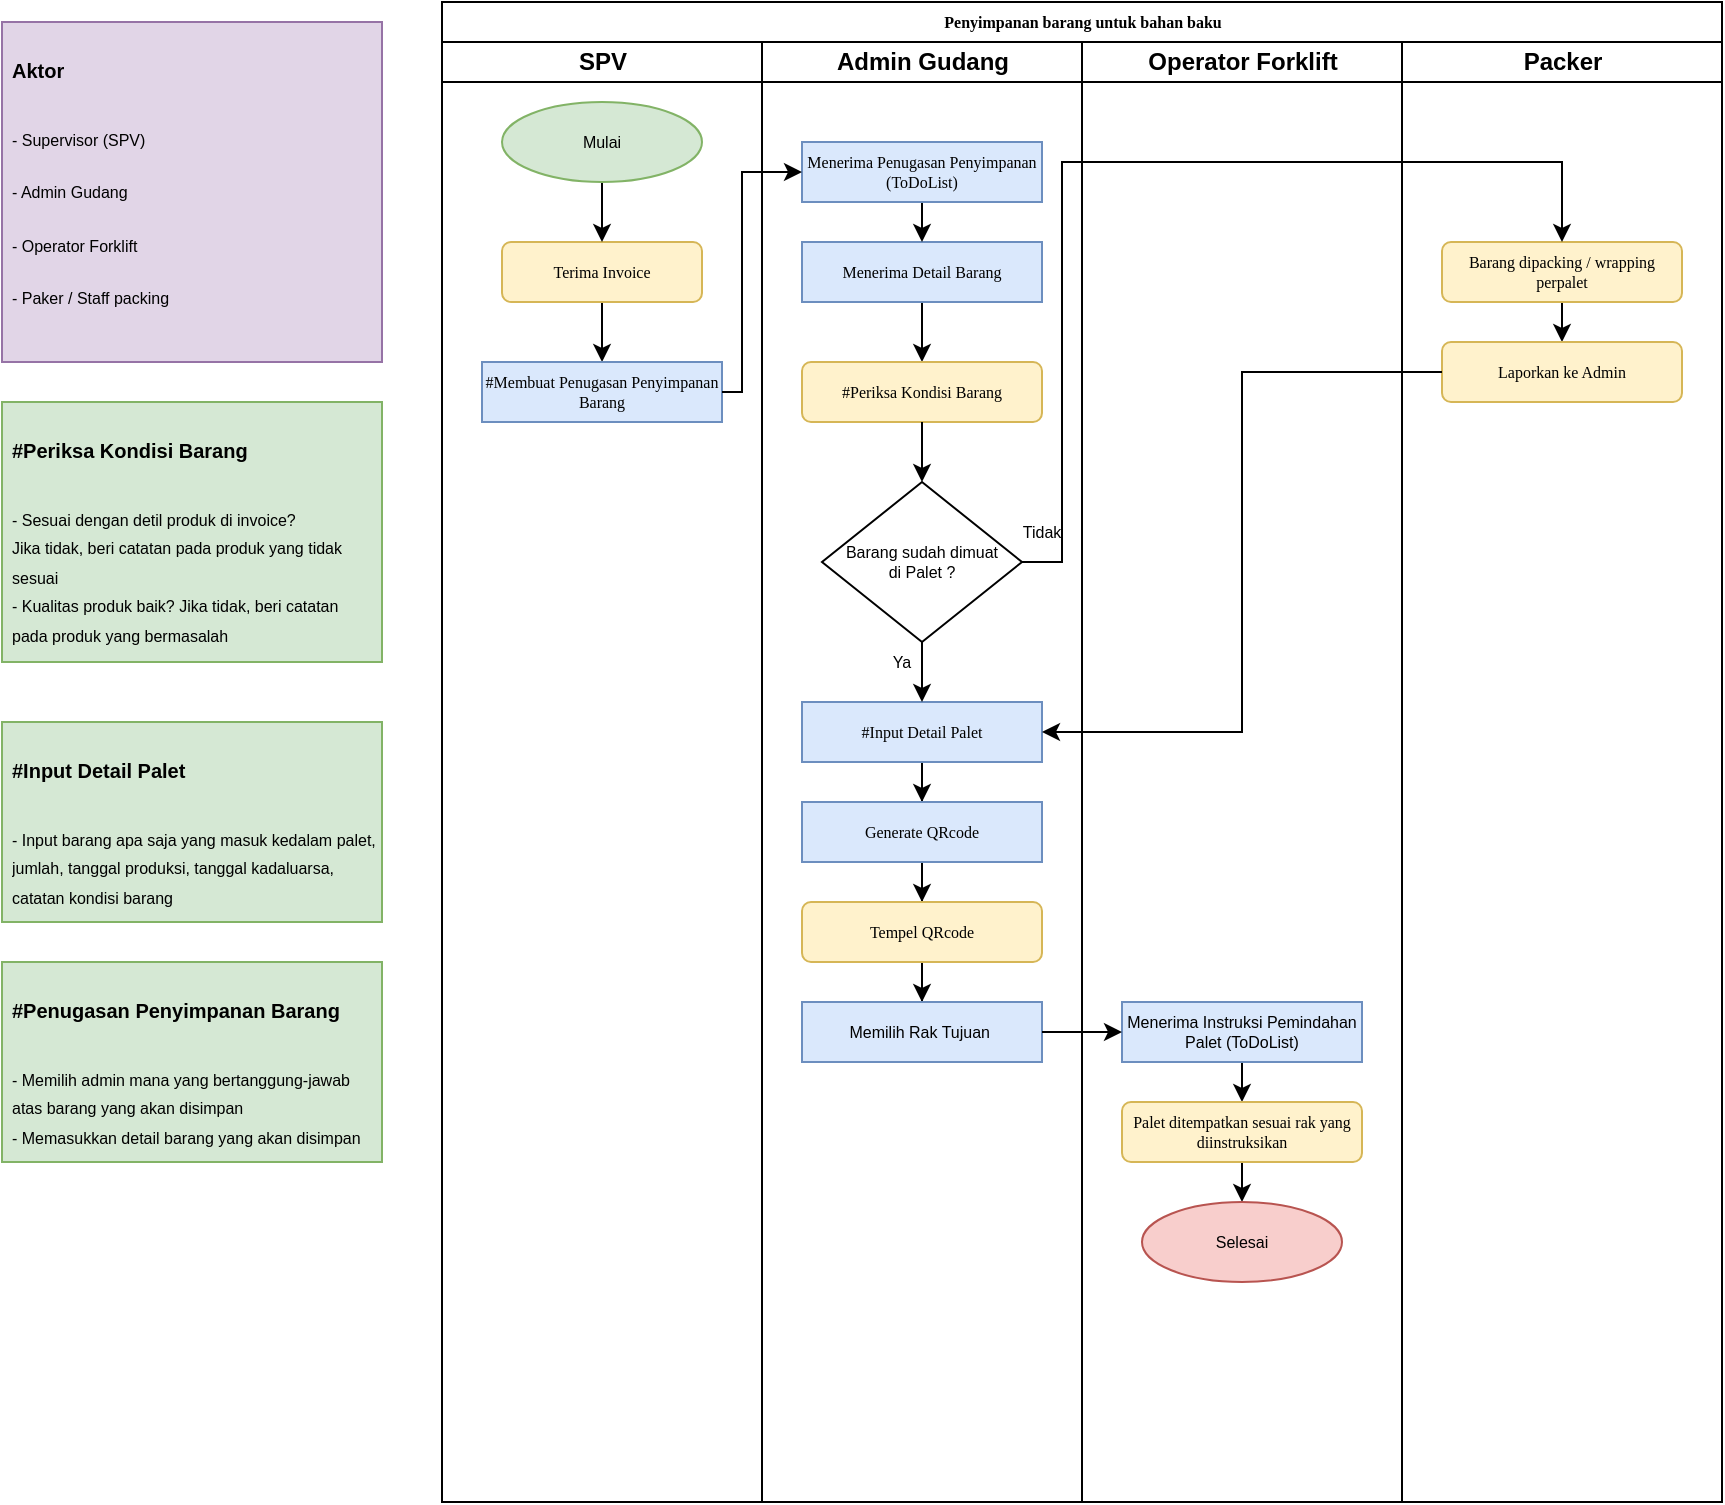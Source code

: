 <mxfile version="20.5.2" type="device"><diagram name="Page-1" id="74e2e168-ea6b-b213-b513-2b3c1d86103e"><mxGraphModel dx="1594" dy="261" grid="1" gridSize="10" guides="1" tooltips="1" connect="1" arrows="1" fold="1" page="1" pageScale="1" pageWidth="1100" pageHeight="850" background="none" math="0" shadow="0"><root><mxCell id="0"/><mxCell id="1" parent="0"/><mxCell id="77e6c97f196da883-1" value="Penyimpanan barang untuk bahan baku" style="swimlane;html=1;childLayout=stackLayout;startSize=20;rounded=0;shadow=0;labelBackgroundColor=none;strokeWidth=1;fontFamily=Verdana;fontSize=8;align=center;" parent="1" vertex="1"><mxGeometry x="70" y="40" width="640" height="750" as="geometry"/></mxCell><mxCell id="77e6c97f196da883-2" value="SPV" style="swimlane;html=1;startSize=20;" parent="77e6c97f196da883-1" vertex="1"><mxGeometry y="20" width="160" height="730" as="geometry"/></mxCell><mxCell id="VZ8rtXUrh0durTjefJti-2" value="" style="edgeStyle=orthogonalEdgeStyle;rounded=0;orthogonalLoop=1;jettySize=auto;html=1;" parent="77e6c97f196da883-2" source="77e6c97f196da883-8" edge="1"><mxGeometry relative="1" as="geometry"><mxPoint x="80.029" y="160" as="targetPoint"/></mxGeometry></mxCell><mxCell id="77e6c97f196da883-8" value="Terima Invoice" style="rounded=1;whiteSpace=wrap;html=1;shadow=0;labelBackgroundColor=none;strokeWidth=1;fontFamily=Verdana;fontSize=8;align=center;fillColor=#fff2cc;strokeColor=#d6b656;" parent="77e6c97f196da883-2" vertex="1"><mxGeometry x="30" y="100" width="100" height="30" as="geometry"/></mxCell><mxCell id="VZ8rtXUrh0durTjefJti-14" value="" style="edgeStyle=orthogonalEdgeStyle;rounded=0;orthogonalLoop=1;jettySize=auto;html=1;fontSize=8;" parent="77e6c97f196da883-2" source="VZ8rtXUrh0durTjefJti-13" edge="1"><mxGeometry relative="1" as="geometry"><mxPoint x="80" y="100" as="targetPoint"/></mxGeometry></mxCell><mxCell id="VZ8rtXUrh0durTjefJti-13" value="Mulai" style="ellipse;whiteSpace=wrap;html=1;fontSize=8;fillColor=#d5e8d4;strokeColor=#82b366;" parent="77e6c97f196da883-2" vertex="1"><mxGeometry x="30" y="30" width="100" height="40" as="geometry"/></mxCell><mxCell id="VZ8rtXUrh0durTjefJti-15" value="&lt;font face=&quot;Verdana&quot;&gt;#Membuat Penugasan Penyimpanan Barang&lt;/font&gt;" style="rounded=0;whiteSpace=wrap;html=1;fontSize=8;fillColor=#dae8fc;strokeColor=#6c8ebf;" parent="77e6c97f196da883-2" vertex="1"><mxGeometry x="20" y="160" width="120" height="30" as="geometry"/></mxCell><mxCell id="77e6c97f196da883-3" value="Admin Gudang" style="swimlane;html=1;startSize=20;" parent="77e6c97f196da883-1" vertex="1"><mxGeometry x="160" y="20" width="160" height="730" as="geometry"/></mxCell><mxCell id="VZ8rtXUrh0durTjefJti-7" value="" style="edgeStyle=orthogonalEdgeStyle;rounded=0;orthogonalLoop=1;jettySize=auto;html=1;exitX=0.5;exitY=1;exitDx=0;exitDy=0;" parent="77e6c97f196da883-3" source="VZ8rtXUrh0durTjefJti-20" edge="1"><mxGeometry relative="1" as="geometry"><mxPoint x="80.029" y="135" as="sourcePoint"/><mxPoint x="80" y="160" as="targetPoint"/></mxGeometry></mxCell><mxCell id="VZ8rtXUrh0durTjefJti-8" value="#Periksa Kondisi Barang" style="whiteSpace=wrap;html=1;fontSize=8;fontFamily=Verdana;rounded=1;shadow=0;labelBackgroundColor=none;strokeWidth=1;fillColor=#fff2cc;strokeColor=#d6b656;" parent="77e6c97f196da883-3" vertex="1"><mxGeometry x="20" y="160" width="120" height="30" as="geometry"/></mxCell><mxCell id="VZ8rtXUrh0durTjefJti-12" value="Barang sudah dimuat &lt;br&gt;di Palet ?" style="rhombus;whiteSpace=wrap;html=1;fontSize=8;" parent="77e6c97f196da883-3" vertex="1"><mxGeometry x="30" y="220" width="100" height="80" as="geometry"/></mxCell><mxCell id="VZ8rtXUrh0durTjefJti-19" value="Ya" style="text;html=1;strokeColor=none;fillColor=none;align=center;verticalAlign=middle;whiteSpace=wrap;rounded=0;fontSize=8;" parent="77e6c97f196da883-3" vertex="1"><mxGeometry x="40" y="300" width="60" height="20" as="geometry"/></mxCell><mxCell id="VZ8rtXUrh0durTjefJti-20" value="&lt;span style=&quot;font-family: Verdana;&quot;&gt;Menerima Detail Barang&lt;/span&gt;" style="rounded=0;whiteSpace=wrap;html=1;fontSize=8;fillColor=#dae8fc;strokeColor=#6c8ebf;" parent="77e6c97f196da883-3" vertex="1"><mxGeometry x="20" y="100" width="120" height="30" as="geometry"/></mxCell><mxCell id="VZ8rtXUrh0durTjefJti-31" value="" style="edgeStyle=orthogonalEdgeStyle;rounded=0;orthogonalLoop=1;jettySize=auto;html=1;fontSize=8;" parent="77e6c97f196da883-3" source="VZ8rtXUrh0durTjefJti-24" target="VZ8rtXUrh0durTjefJti-26" edge="1"><mxGeometry relative="1" as="geometry"/></mxCell><mxCell id="VZ8rtXUrh0durTjefJti-24" value="&lt;font face=&quot;Verdana&quot;&gt;#Input Detail Palet&lt;/font&gt;" style="rounded=0;whiteSpace=wrap;html=1;fontSize=8;fillColor=#dae8fc;strokeColor=#6c8ebf;" parent="77e6c97f196da883-3" vertex="1"><mxGeometry x="20" y="330" width="120" height="30" as="geometry"/></mxCell><mxCell id="VZ8rtXUrh0durTjefJti-32" value="" style="edgeStyle=orthogonalEdgeStyle;rounded=0;orthogonalLoop=1;jettySize=auto;html=1;fontSize=8;" parent="77e6c97f196da883-3" source="VZ8rtXUrh0durTjefJti-26" target="VZ8rtXUrh0durTjefJti-29" edge="1"><mxGeometry relative="1" as="geometry"/></mxCell><mxCell id="VZ8rtXUrh0durTjefJti-26" value="&lt;font face=&quot;Verdana&quot;&gt;Generate QRcode&lt;/font&gt;" style="rounded=0;whiteSpace=wrap;html=1;fontSize=8;fillColor=#dae8fc;strokeColor=#6c8ebf;" parent="77e6c97f196da883-3" vertex="1"><mxGeometry x="20" y="380" width="120" height="30" as="geometry"/></mxCell><mxCell id="VZ8rtXUrh0durTjefJti-33" value="" style="edgeStyle=orthogonalEdgeStyle;rounded=0;orthogonalLoop=1;jettySize=auto;html=1;fontSize=8;" parent="77e6c97f196da883-3" source="VZ8rtXUrh0durTjefJti-29" target="VZ8rtXUrh0durTjefJti-30" edge="1"><mxGeometry relative="1" as="geometry"/></mxCell><mxCell id="VZ8rtXUrh0durTjefJti-29" value="Tempel QRcode" style="whiteSpace=wrap;html=1;fontSize=8;fontFamily=Verdana;rounded=1;shadow=0;labelBackgroundColor=none;strokeWidth=1;fillColor=#fff2cc;strokeColor=#d6b656;" parent="77e6c97f196da883-3" vertex="1"><mxGeometry x="20" y="430" width="120" height="30" as="geometry"/></mxCell><mxCell id="VZ8rtXUrh0durTjefJti-30" value="&lt;span style=&quot;text-align: left;&quot;&gt;Memilih Rak Tujuan&amp;nbsp;&lt;/span&gt;" style="rounded=0;whiteSpace=wrap;html=1;fontSize=8;fillColor=#dae8fc;strokeColor=#6c8ebf;" parent="77e6c97f196da883-3" vertex="1"><mxGeometry x="20" y="480" width="120" height="30" as="geometry"/></mxCell><mxCell id="VZ8rtXUrh0durTjefJti-36" value="Tidak" style="text;html=1;strokeColor=none;fillColor=none;align=center;verticalAlign=middle;whiteSpace=wrap;rounded=0;fontSize=8;" parent="77e6c97f196da883-3" vertex="1"><mxGeometry x="130" y="240" width="20" height="10" as="geometry"/></mxCell><mxCell id="rDmNj395jekyo0qBI7lC-5" style="edgeStyle=orthogonalEdgeStyle;rounded=0;orthogonalLoop=1;jettySize=auto;html=1;exitX=0.5;exitY=1;exitDx=0;exitDy=0;entryX=0.5;entryY=0;entryDx=0;entryDy=0;fontSize=10;" edge="1" parent="77e6c97f196da883-3" source="rDmNj395jekyo0qBI7lC-4" target="VZ8rtXUrh0durTjefJti-20"><mxGeometry relative="1" as="geometry"/></mxCell><mxCell id="rDmNj395jekyo0qBI7lC-4" value="&lt;span style=&quot;font-family: Verdana;&quot;&gt;Menerima Penugasan Penyimpanan&lt;/span&gt;&lt;br style=&quot;font-family: Verdana;&quot;&gt;&lt;span style=&quot;font-family: Verdana;&quot;&gt;(ToDoList)&lt;/span&gt;" style="rounded=0;whiteSpace=wrap;html=1;fontSize=8;fillColor=#dae8fc;strokeColor=#6c8ebf;" vertex="1" parent="77e6c97f196da883-3"><mxGeometry x="20" y="50" width="120" height="30" as="geometry"/></mxCell><mxCell id="77e6c97f196da883-4" value="Operator Forklift" style="swimlane;html=1;startSize=20;" parent="77e6c97f196da883-1" vertex="1"><mxGeometry x="320" y="20" width="160" height="730" as="geometry"/></mxCell><mxCell id="VZ8rtXUrh0durTjefJti-47" style="edgeStyle=orthogonalEdgeStyle;rounded=0;orthogonalLoop=1;jettySize=auto;html=1;exitX=0.5;exitY=1;exitDx=0;exitDy=0;entryX=0.5;entryY=0;entryDx=0;entryDy=0;fontSize=8;" parent="77e6c97f196da883-4" source="VZ8rtXUrh0durTjefJti-44" target="VZ8rtXUrh0durTjefJti-46" edge="1"><mxGeometry relative="1" as="geometry"/></mxCell><mxCell id="VZ8rtXUrh0durTjefJti-44" value="&lt;span style=&quot;text-align: left;&quot;&gt;Menerima Instruksi Pemindahan Palet (ToDoList)&lt;/span&gt;" style="rounded=0;whiteSpace=wrap;html=1;fontSize=8;fillColor=#dae8fc;strokeColor=#6c8ebf;" parent="77e6c97f196da883-4" vertex="1"><mxGeometry x="20" y="480" width="120" height="30" as="geometry"/></mxCell><mxCell id="VZ8rtXUrh0durTjefJti-50" style="edgeStyle=orthogonalEdgeStyle;rounded=0;orthogonalLoop=1;jettySize=auto;html=1;exitX=0.5;exitY=1;exitDx=0;exitDy=0;entryX=0.5;entryY=0;entryDx=0;entryDy=0;fontSize=8;" parent="77e6c97f196da883-4" source="VZ8rtXUrh0durTjefJti-46" target="VZ8rtXUrh0durTjefJti-49" edge="1"><mxGeometry relative="1" as="geometry"/></mxCell><mxCell id="VZ8rtXUrh0durTjefJti-46" value="Palet ditempatkan sesuai rak yang diinstruksikan" style="whiteSpace=wrap;html=1;fontSize=8;fontFamily=Verdana;rounded=1;shadow=0;labelBackgroundColor=none;strokeWidth=1;fillColor=#fff2cc;strokeColor=#d6b656;" parent="77e6c97f196da883-4" vertex="1"><mxGeometry x="20" y="530" width="120" height="30" as="geometry"/></mxCell><mxCell id="VZ8rtXUrh0durTjefJti-49" value="Selesai" style="ellipse;whiteSpace=wrap;html=1;fontSize=8;fillColor=#f8cecc;strokeColor=#b85450;" parent="77e6c97f196da883-4" vertex="1"><mxGeometry x="30" y="580" width="100" height="40" as="geometry"/></mxCell><mxCell id="77e6c97f196da883-5" value="Packer" style="swimlane;html=1;startSize=20;" parent="77e6c97f196da883-1" vertex="1"><mxGeometry x="480" y="20" width="160" height="730" as="geometry"/></mxCell><mxCell id="77e6c97f196da883-34" style="edgeStyle=orthogonalEdgeStyle;rounded=1;html=1;labelBackgroundColor=none;startArrow=none;startFill=0;startSize=5;endArrow=classicThin;endFill=1;endSize=5;jettySize=auto;orthogonalLoop=1;strokeColor=#000000;strokeWidth=1;fontFamily=Verdana;fontSize=8;fontColor=#000000;" parent="77e6c97f196da883-5" edge="1"><mxGeometry relative="1" as="geometry"><mxPoint x="80" y="300" as="sourcePoint"/></mxGeometry></mxCell><mxCell id="VZ8rtXUrh0durTjefJti-43" style="edgeStyle=orthogonalEdgeStyle;rounded=0;orthogonalLoop=1;jettySize=auto;html=1;exitX=0.5;exitY=1;exitDx=0;exitDy=0;entryX=0.5;entryY=0;entryDx=0;entryDy=0;fontSize=8;" parent="77e6c97f196da883-5" source="VZ8rtXUrh0durTjefJti-23" target="VZ8rtXUrh0durTjefJti-40" edge="1"><mxGeometry relative="1" as="geometry"/></mxCell><mxCell id="VZ8rtXUrh0durTjefJti-23" value="Barang dipacking / wrapping perpalet" style="whiteSpace=wrap;html=1;fontSize=8;fontFamily=Verdana;rounded=1;shadow=0;labelBackgroundColor=none;strokeWidth=1;fillColor=#fff2cc;strokeColor=#d6b656;" parent="77e6c97f196da883-5" vertex="1"><mxGeometry x="20" y="100" width="120" height="30" as="geometry"/></mxCell><mxCell id="VZ8rtXUrh0durTjefJti-40" value="Laporkan ke Admin" style="whiteSpace=wrap;html=1;fontSize=8;fontFamily=Verdana;rounded=1;shadow=0;labelBackgroundColor=none;strokeWidth=1;fillColor=#fff2cc;strokeColor=#d6b656;" parent="77e6c97f196da883-5" vertex="1"><mxGeometry x="20" y="150" width="120" height="30" as="geometry"/></mxCell><mxCell id="VZ8rtXUrh0durTjefJti-16" value="" style="endArrow=classic;html=1;rounded=0;fontSize=8;exitX=1;exitY=0.5;exitDx=0;exitDy=0;entryX=0;entryY=0.5;entryDx=0;entryDy=0;" parent="77e6c97f196da883-1" source="VZ8rtXUrh0durTjefJti-15" target="rDmNj395jekyo0qBI7lC-4" edge="1"><mxGeometry width="50" height="50" relative="1" as="geometry"><mxPoint x="210" y="200" as="sourcePoint"/><mxPoint x="180" y="137.5" as="targetPoint"/><Array as="points"><mxPoint x="150" y="195"/><mxPoint x="150" y="85"/></Array></mxGeometry></mxCell><mxCell id="VZ8rtXUrh0durTjefJti-18" value="" style="edgeStyle=orthogonalEdgeStyle;rounded=0;orthogonalLoop=1;jettySize=auto;html=1;fontSize=8;" parent="77e6c97f196da883-1" source="VZ8rtXUrh0durTjefJti-12" edge="1"><mxGeometry relative="1" as="geometry"><mxPoint x="240" y="350" as="targetPoint"/></mxGeometry></mxCell><mxCell id="VZ8rtXUrh0durTjefJti-35" value="" style="endArrow=classic;html=1;rounded=0;fontSize=8;exitX=1;exitY=0.5;exitDx=0;exitDy=0;entryX=0.5;entryY=0;entryDx=0;entryDy=0;" parent="77e6c97f196da883-1" source="VZ8rtXUrh0durTjefJti-12" target="VZ8rtXUrh0durTjefJti-23" edge="1"><mxGeometry width="50" height="50" relative="1" as="geometry"><mxPoint x="450" y="230" as="sourcePoint"/><mxPoint x="560" y="80" as="targetPoint"/><Array as="points"><mxPoint x="310" y="280"/><mxPoint x="310" y="80"/><mxPoint x="560" y="80"/></Array></mxGeometry></mxCell><mxCell id="VZ8rtXUrh0durTjefJti-42" style="edgeStyle=orthogonalEdgeStyle;rounded=0;orthogonalLoop=1;jettySize=auto;html=1;exitX=0;exitY=0.5;exitDx=0;exitDy=0;fontSize=8;entryX=1;entryY=0.5;entryDx=0;entryDy=0;" parent="77e6c97f196da883-1" source="VZ8rtXUrh0durTjefJti-40" target="VZ8rtXUrh0durTjefJti-24" edge="1"><mxGeometry relative="1" as="geometry"><mxPoint x="340.029" y="345" as="targetPoint"/></mxGeometry></mxCell><mxCell id="VZ8rtXUrh0durTjefJti-45" style="edgeStyle=orthogonalEdgeStyle;rounded=0;orthogonalLoop=1;jettySize=auto;html=1;exitX=1;exitY=0.5;exitDx=0;exitDy=0;entryX=0;entryY=0.5;entryDx=0;entryDy=0;fontSize=8;" parent="77e6c97f196da883-1" source="VZ8rtXUrh0durTjefJti-30" target="VZ8rtXUrh0durTjefJti-44" edge="1"><mxGeometry relative="1" as="geometry"/></mxCell><mxCell id="VZ8rtXUrh0durTjefJti-9" value="&lt;h1&gt;&lt;font style=&quot;font-size: 10px;&quot;&gt;#Periksa Kondisi Barang&lt;/font&gt;&lt;/h1&gt;&lt;div&gt;&lt;font style=&quot;font-size: 8px;&quot;&gt;- Sesuai dengan detil produk di invoice?&lt;/font&gt;&lt;/div&gt;&lt;span style=&quot;font-size: 8px;&quot;&gt;Jika tidak, beri catatan pada produk yang tidak sesuai&lt;/span&gt;&lt;div&gt;&lt;font style=&quot;font-size: 8px;&quot;&gt;- Kualitas produk baik? Jika tidak, beri catatan pada produk yang bermasalah&lt;/font&gt;&lt;/div&gt;" style="text;html=1;strokeColor=#82b366;fillColor=#d5e8d4;spacing=5;spacingTop=-20;whiteSpace=wrap;overflow=hidden;rounded=0;" parent="1" vertex="1"><mxGeometry x="-150" y="240" width="190" height="130" as="geometry"/></mxCell><mxCell id="VZ8rtXUrh0durTjefJti-11" value="" style="edgeStyle=orthogonalEdgeStyle;rounded=0;orthogonalLoop=1;jettySize=auto;html=1;fontSize=8;" parent="1" source="VZ8rtXUrh0durTjefJti-8" edge="1"><mxGeometry relative="1" as="geometry"><mxPoint x="310" y="280" as="targetPoint"/></mxGeometry></mxCell><mxCell id="VZ8rtXUrh0durTjefJti-22" value="&lt;h1&gt;&lt;font style=&quot;font-size: 10px;&quot;&gt;#Input Detail Palet&lt;/font&gt;&lt;/h1&gt;&lt;div&gt;&lt;font style=&quot;font-size: 8px;&quot;&gt;- Input barang apa saja yang masuk kedalam palet, jumlah, tanggal produksi, tanggal kadaluarsa, catatan kondisi barang&lt;br&gt;&lt;/font&gt;&lt;/div&gt;" style="text;html=1;strokeColor=#82b366;fillColor=#d5e8d4;spacing=5;spacingTop=-20;whiteSpace=wrap;overflow=hidden;rounded=0;" parent="1" vertex="1"><mxGeometry x="-150" y="400" width="190" height="100" as="geometry"/></mxCell><mxCell id="rDmNj395jekyo0qBI7lC-1" value="&lt;h1&gt;&lt;font style=&quot;font-size: 10px;&quot;&gt;Aktor&lt;/font&gt;&lt;/h1&gt;&lt;p&gt;&lt;font style=&quot;font-size: 8px;&quot;&gt;- Supervisor (SPV)&lt;/font&gt;&lt;/p&gt;&lt;p&gt;&lt;font style=&quot;font-size: 8px;&quot;&gt;- Admin Gudang&lt;/font&gt;&lt;/p&gt;&lt;p&gt;&lt;font style=&quot;font-size: 8px;&quot;&gt;- Operator Forklift&lt;/font&gt;&lt;/p&gt;&lt;p&gt;&lt;font style=&quot;font-size: 8px;&quot;&gt;- Paker / Staff packing&lt;/font&gt;&lt;/p&gt;" style="text;html=1;strokeColor=#9673a6;fillColor=#e1d5e7;spacing=5;spacingTop=-20;whiteSpace=wrap;overflow=hidden;rounded=0;" vertex="1" parent="1"><mxGeometry x="-150" y="50" width="190" height="170" as="geometry"/></mxCell><mxCell id="rDmNj395jekyo0qBI7lC-6" value="&lt;h1&gt;&lt;font style=&quot;font-size: 10px;&quot;&gt;#Penugasan Penyimpanan Barang&lt;/font&gt;&lt;/h1&gt;&lt;div&gt;&lt;font style=&quot;font-size: 8px;&quot;&gt;- Memilih admin mana yang bertanggung-jawab atas barang yang akan disimpan&lt;br&gt;&lt;/font&gt;&lt;/div&gt;&lt;div&gt;&lt;font style=&quot;font-size: 8px;&quot;&gt;- Memasukkan detail barang yang akan disimpan&lt;/font&gt;&lt;/div&gt;" style="text;html=1;strokeColor=#82b366;fillColor=#d5e8d4;spacing=5;spacingTop=-20;whiteSpace=wrap;overflow=hidden;rounded=0;" vertex="1" parent="1"><mxGeometry x="-150" y="520" width="190" height="100" as="geometry"/></mxCell></root></mxGraphModel></diagram></mxfile>